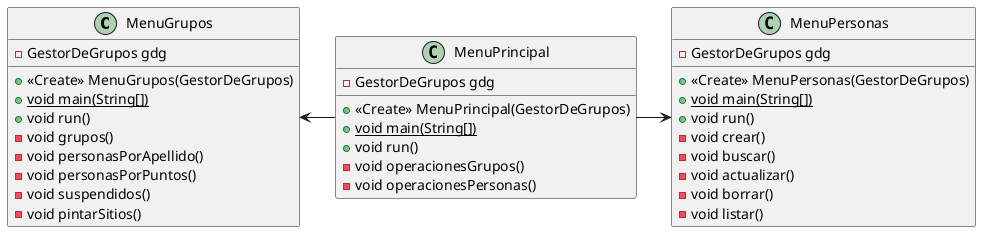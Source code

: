 @startuml
class MenuGrupos {
- GestorDeGrupos gdg
+ <<Create>> MenuGrupos(GestorDeGrupos)
+ {static} void main(String[])
+ void run()
- void grupos()
- void personasPorApellido()
- void personasPorPuntos()
- void suspendidos()
- void pintarSitios()
}
class MenuPrincipal {
- GestorDeGrupos gdg
+ <<Create>> MenuPrincipal(GestorDeGrupos)
+ {static} void main(String[])
+ void run()
- void operacionesGrupos()
- void operacionesPersonas()
}
class MenuPersonas {
- GestorDeGrupos gdg
+ <<Create>> MenuPersonas(GestorDeGrupos)
+ {static} void main(String[])
+ void run()
- void crear()
- void buscar()
- void actualizar()
- void borrar()
- void listar()
}
MenuGrupos <-right- MenuPrincipal
MenuPrincipal -right-> MenuPersonas
@enduml